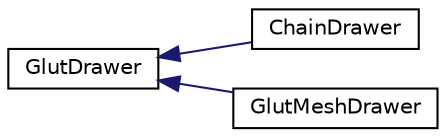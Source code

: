 digraph G
{
  edge [fontname="Helvetica",fontsize="10",labelfontname="Helvetica",labelfontsize="10"];
  node [fontname="Helvetica",fontsize="10",shape=record];
  rankdir=LR;
  Node1 [label="GlutDrawer",height=0.2,width=0.4,color="black", fillcolor="white", style="filled",URL="$d4/d23/classGlutDrawer.html"];
  Node1 -> Node2 [dir=back,color="midnightblue",fontsize="10",style="solid",fontname="Helvetica"];
  Node2 [label="ChainDrawer",height=0.2,width=0.4,color="black", fillcolor="white", style="filled",URL="$d3/dbd/classChainDrawer.html"];
  Node1 -> Node3 [dir=back,color="midnightblue",fontsize="10",style="solid",fontname="Helvetica"];
  Node3 [label="GlutMeshDrawer",height=0.2,width=0.4,color="black", fillcolor="white", style="filled",URL="$d4/d07/classGlutMeshDrawer.html"];
}
